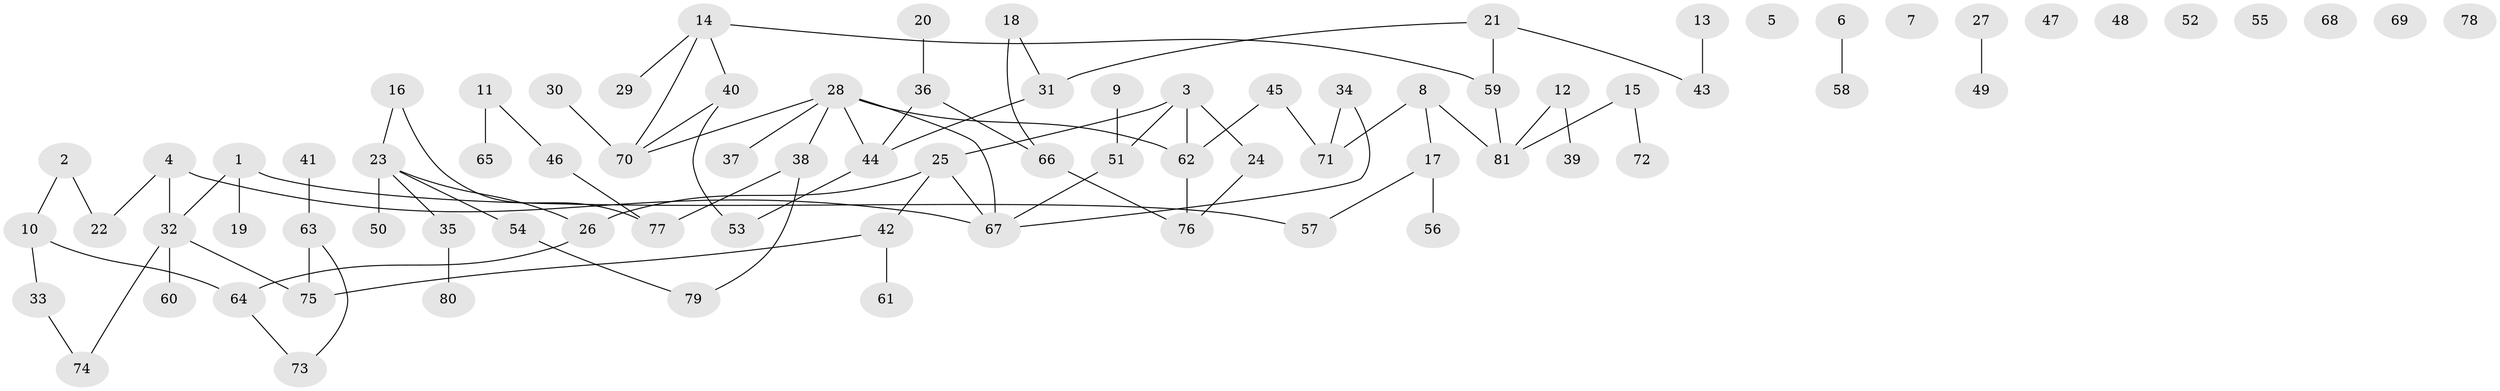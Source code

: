 // Generated by graph-tools (version 1.1) at 2025/49/03/09/25 03:49:03]
// undirected, 81 vertices, 86 edges
graph export_dot {
graph [start="1"]
  node [color=gray90,style=filled];
  1;
  2;
  3;
  4;
  5;
  6;
  7;
  8;
  9;
  10;
  11;
  12;
  13;
  14;
  15;
  16;
  17;
  18;
  19;
  20;
  21;
  22;
  23;
  24;
  25;
  26;
  27;
  28;
  29;
  30;
  31;
  32;
  33;
  34;
  35;
  36;
  37;
  38;
  39;
  40;
  41;
  42;
  43;
  44;
  45;
  46;
  47;
  48;
  49;
  50;
  51;
  52;
  53;
  54;
  55;
  56;
  57;
  58;
  59;
  60;
  61;
  62;
  63;
  64;
  65;
  66;
  67;
  68;
  69;
  70;
  71;
  72;
  73;
  74;
  75;
  76;
  77;
  78;
  79;
  80;
  81;
  1 -- 19;
  1 -- 32;
  1 -- 57;
  2 -- 10;
  2 -- 22;
  3 -- 24;
  3 -- 25;
  3 -- 51;
  3 -- 62;
  4 -- 22;
  4 -- 32;
  4 -- 67;
  6 -- 58;
  8 -- 17;
  8 -- 71;
  8 -- 81;
  9 -- 51;
  10 -- 33;
  10 -- 64;
  11 -- 46;
  11 -- 65;
  12 -- 39;
  12 -- 81;
  13 -- 43;
  14 -- 29;
  14 -- 40;
  14 -- 59;
  14 -- 70;
  15 -- 72;
  15 -- 81;
  16 -- 23;
  16 -- 77;
  17 -- 56;
  17 -- 57;
  18 -- 31;
  18 -- 66;
  20 -- 36;
  21 -- 31;
  21 -- 43;
  21 -- 59;
  23 -- 26;
  23 -- 35;
  23 -- 50;
  23 -- 54;
  24 -- 76;
  25 -- 26;
  25 -- 42;
  25 -- 67;
  26 -- 64;
  27 -- 49;
  28 -- 37;
  28 -- 38;
  28 -- 44;
  28 -- 62;
  28 -- 67;
  28 -- 70;
  30 -- 70;
  31 -- 44;
  32 -- 60;
  32 -- 74;
  32 -- 75;
  33 -- 74;
  34 -- 67;
  34 -- 71;
  35 -- 80;
  36 -- 44;
  36 -- 66;
  38 -- 77;
  38 -- 79;
  40 -- 53;
  40 -- 70;
  41 -- 63;
  42 -- 61;
  42 -- 75;
  44 -- 53;
  45 -- 62;
  45 -- 71;
  46 -- 77;
  51 -- 67;
  54 -- 79;
  59 -- 81;
  62 -- 76;
  63 -- 73;
  63 -- 75;
  64 -- 73;
  66 -- 76;
}
